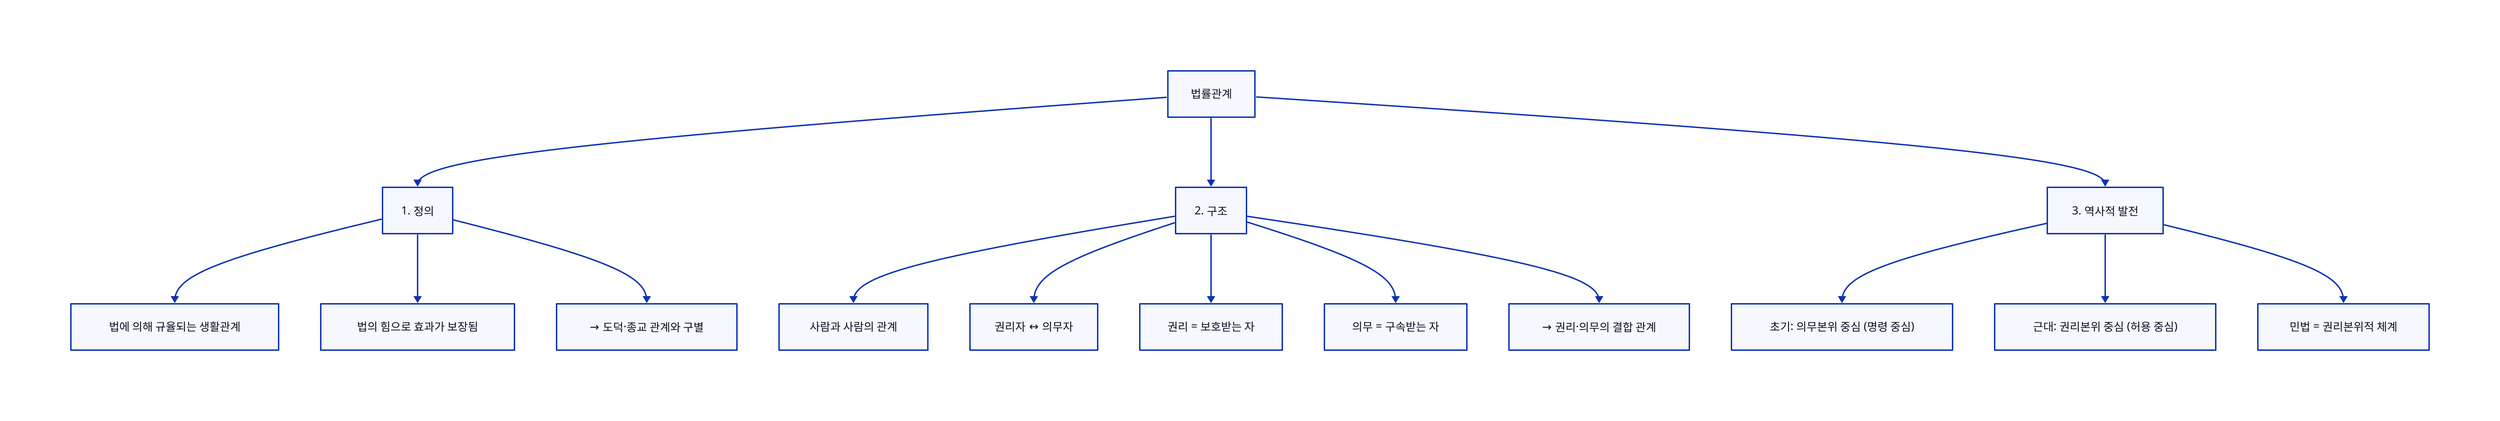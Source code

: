 # [21] 法律關係.d2

direction: down

"법률관계" -> "1. 정의"
"법률관계" -> "2. 구조"
"법률관계" -> "3. 역사적 발전"

"1. 정의" -> "법에 의해 규율되는 생활관계"
"1. 정의" -> "법의 힘으로 효과가 보장됨"
"1. 정의" -> "→ 도덕·종교 관계와 구별"

"2. 구조" -> "사람과 사람의 관계"
"2. 구조" -> "권리자 ↔ 의무자"
"2. 구조" -> "권리 = 보호받는 자"
"2. 구조" -> "의무 = 구속받는 자"
"2. 구조" -> "→ 권리·의무의 결합 관계"

"3. 역사적 발전" -> "초기: 의무본위 중심 (명령 중심)"
"3. 역사적 발전" -> "근대: 권리본위 중심 (허용 중심)"
"3. 역사적 발전" -> "민법 = 권리본위적 체계"
